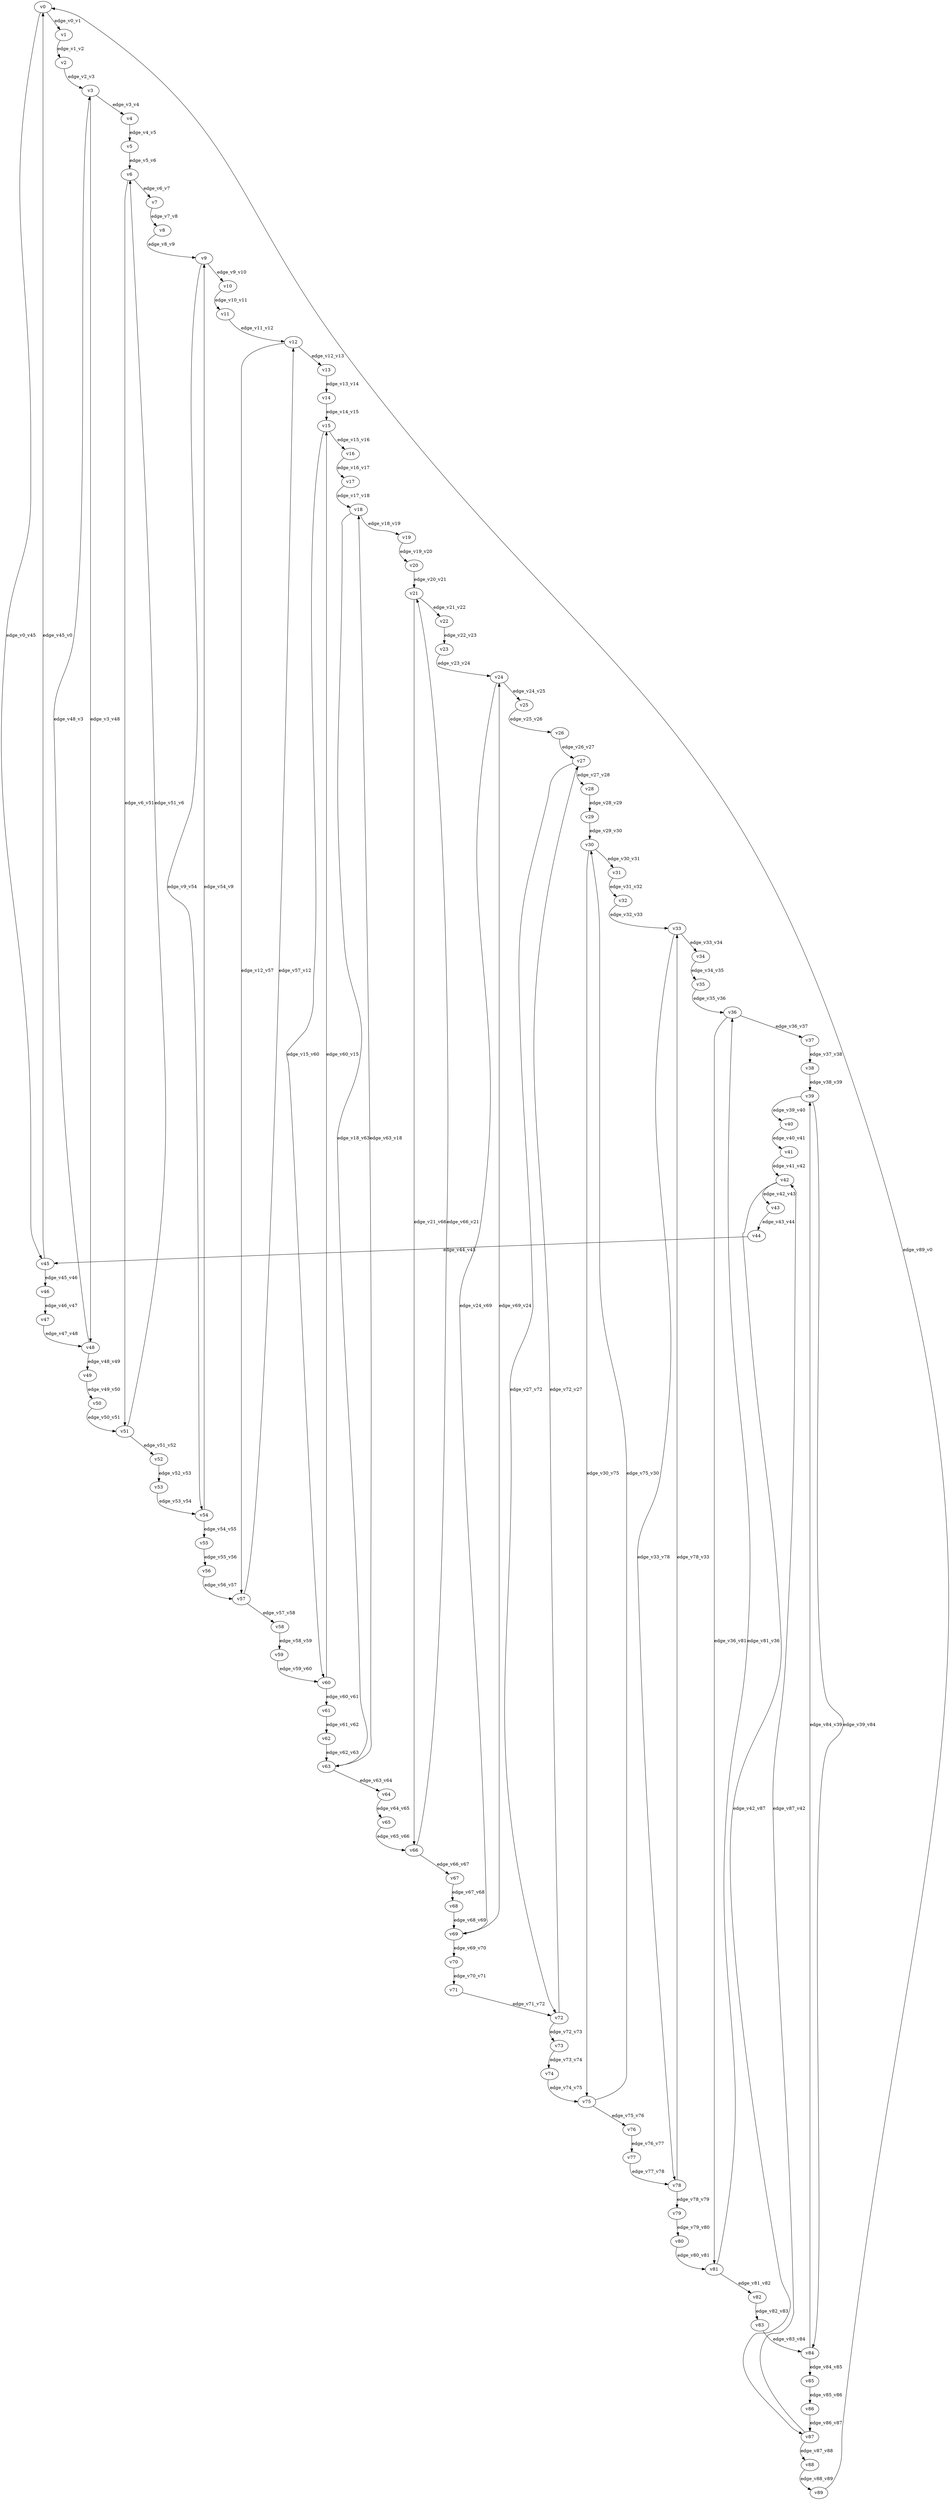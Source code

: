 digraph test125 {
    // Discounted game test case
    // Vertex properties: name [player=X]
    // Edge properties: [weight=Y, discount=Z]

    v0 [name="v0", player=0];
    v1 [name="v1", player=1];
    v2 [name="v2", player=0];
    v3 [name="v3", player=0];
    v4 [name="v4", player=1];
    v5 [name="v5", player=0];
    v6 [name="v6", player=0];
    v7 [name="v7", player=1];
    v8 [name="v8", player=0];
    v9 [name="v9", player=0];
    v10 [name="v10", player=1];
    v11 [name="v11", player=0];
    v12 [name="v12", player=0];
    v13 [name="v13", player=1];
    v14 [name="v14", player=0];
    v15 [name="v15", player=0];
    v16 [name="v16", player=1];
    v17 [name="v17", player=0];
    v18 [name="v18", player=0];
    v19 [name="v19", player=1];
    v20 [name="v20", player=0];
    v21 [name="v21", player=0];
    v22 [name="v22", player=1];
    v23 [name="v23", player=0];
    v24 [name="v24", player=0];
    v25 [name="v25", player=1];
    v26 [name="v26", player=0];
    v27 [name="v27", player=0];
    v28 [name="v28", player=1];
    v29 [name="v29", player=0];
    v30 [name="v30", player=0];
    v31 [name="v31", player=1];
    v32 [name="v32", player=0];
    v33 [name="v33", player=0];
    v34 [name="v34", player=1];
    v35 [name="v35", player=0];
    v36 [name="v36", player=0];
    v37 [name="v37", player=1];
    v38 [name="v38", player=0];
    v39 [name="v39", player=0];
    v40 [name="v40", player=1];
    v41 [name="v41", player=0];
    v42 [name="v42", player=0];
    v43 [name="v43", player=1];
    v44 [name="v44", player=0];
    v45 [name="v45", player=0];
    v46 [name="v46", player=1];
    v47 [name="v47", player=0];
    v48 [name="v48", player=0];
    v49 [name="v49", player=1];
    v50 [name="v50", player=0];
    v51 [name="v51", player=0];
    v52 [name="v52", player=1];
    v53 [name="v53", player=0];
    v54 [name="v54", player=0];
    v55 [name="v55", player=1];
    v56 [name="v56", player=0];
    v57 [name="v57", player=0];
    v58 [name="v58", player=1];
    v59 [name="v59", player=0];
    v60 [name="v60", player=0];
    v61 [name="v61", player=1];
    v62 [name="v62", player=0];
    v63 [name="v63", player=0];
    v64 [name="v64", player=1];
    v65 [name="v65", player=0];
    v66 [name="v66", player=0];
    v67 [name="v67", player=1];
    v68 [name="v68", player=0];
    v69 [name="v69", player=0];
    v70 [name="v70", player=1];
    v71 [name="v71", player=0];
    v72 [name="v72", player=0];
    v73 [name="v73", player=1];
    v74 [name="v74", player=0];
    v75 [name="v75", player=0];
    v76 [name="v76", player=1];
    v77 [name="v77", player=0];
    v78 [name="v78", player=0];
    v79 [name="v79", player=1];
    v80 [name="v80", player=0];
    v81 [name="v81", player=0];
    v82 [name="v82", player=1];
    v83 [name="v83", player=0];
    v84 [name="v84", player=0];
    v85 [name="v85", player=1];
    v86 [name="v86", player=0];
    v87 [name="v87", player=0];
    v88 [name="v88", player=1];
    v89 [name="v89", player=0];

    v0 -> v1 [label="edge_v0_v1", weight=-7.00, discount=0.916];
    v0 -> v45 [label="edge_v0_v45", weight=-6.14, discount=0.916];
    v1 -> v2 [label="edge_v1_v2", weight=-4.50, discount=0.916];
    v2 -> v3 [label="edge_v2_v3", weight=-2.00, discount=0.916];
    v3 -> v4 [label="edge_v3_v4", weight=0.50, discount=0.916];
    v3 -> v48 [label="edge_v3_v48", weight=3.17, discount=0.916];
    v4 -> v5 [label="edge_v4_v5", weight=3.00, discount=0.916];
    v5 -> v6 [label="edge_v5_v6", weight=5.50, discount=0.916];
    v6 -> v7 [label="edge_v6_v7", weight=8.00, discount=0.916];
    v6 -> v51 [label="edge_v6_v51", weight=8.22, discount=0.916];
    v7 -> v8 [label="edge_v7_v8", weight=-9.50, discount=0.916];
    v8 -> v9 [label="edge_v8_v9", weight=-7.00, discount=0.916];
    v9 -> v10 [label="edge_v9_v10", weight=-4.50, discount=0.916];
    v9 -> v54 [label="edge_v9_v54", weight=-4.55, discount=0.916];
    v10 -> v11 [label="edge_v10_v11", weight=-2.00, discount=0.916];
    v11 -> v12 [label="edge_v11_v12", weight=0.50, discount=0.916];
    v12 -> v13 [label="edge_v12_v13", weight=3.00, discount=0.916];
    v12 -> v57 [label="edge_v12_v57", weight=3.17, discount=0.916];
    v13 -> v14 [label="edge_v13_v14", weight=5.50, discount=0.916];
    v14 -> v15 [label="edge_v14_v15", weight=8.00, discount=0.916];
    v15 -> v16 [label="edge_v15_v16", weight=-9.50, discount=0.916];
    v15 -> v60 [label="edge_v15_v60", weight=-13.38, discount=0.916];
    v16 -> v17 [label="edge_v16_v17", weight=-7.00, discount=0.916];
    v17 -> v18 [label="edge_v17_v18", weight=-4.50, discount=0.916];
    v18 -> v19 [label="edge_v18_v19", weight=-2.00, discount=0.916];
    v18 -> v63 [label="edge_v18_v63", weight=-3.27, discount=0.916];
    v19 -> v20 [label="edge_v19_v20", weight=0.50, discount=0.916];
    v20 -> v21 [label="edge_v20_v21", weight=3.00, discount=0.916];
    v21 -> v22 [label="edge_v21_v22", weight=5.50, discount=0.916];
    v21 -> v66 [label="edge_v21_v66", weight=6.71, discount=0.916];
    v22 -> v23 [label="edge_v22_v23", weight=8.00, discount=0.916];
    v23 -> v24 [label="edge_v23_v24", weight=-9.50, discount=0.916];
    v24 -> v25 [label="edge_v24_v25", weight=-7.00, discount=0.916];
    v24 -> v69 [label="edge_v24_v69", weight=-3.81, discount=0.916];
    v25 -> v26 [label="edge_v25_v26", weight=-4.50, discount=0.916];
    v26 -> v27 [label="edge_v26_v27", weight=-2.00, discount=0.916];
    v27 -> v28 [label="edge_v27_v28", weight=0.50, discount=0.916];
    v27 -> v72 [label="edge_v27_v72", weight=-2.22, discount=0.916];
    v28 -> v29 [label="edge_v28_v29", weight=3.00, discount=0.916];
    v29 -> v30 [label="edge_v29_v30", weight=5.50, discount=0.916];
    v30 -> v31 [label="edge_v30_v31", weight=8.00, discount=0.916];
    v30 -> v75 [label="edge_v30_v75", weight=10.88, discount=0.916];
    v31 -> v32 [label="edge_v31_v32", weight=-9.50, discount=0.916];
    v32 -> v33 [label="edge_v32_v33", weight=-7.00, discount=0.916];
    v33 -> v34 [label="edge_v33_v34", weight=-4.50, discount=0.916];
    v33 -> v78 [label="edge_v33_v78", weight=-7.11, discount=0.916];
    v34 -> v35 [label="edge_v34_v35", weight=-2.00, discount=0.916];
    v35 -> v36 [label="edge_v35_v36", weight=0.50, discount=0.916];
    v36 -> v37 [label="edge_v36_v37", weight=3.00, discount=0.916];
    v36 -> v81 [label="edge_v36_v81", weight=3.41, discount=0.916];
    v37 -> v38 [label="edge_v37_v38", weight=5.50, discount=0.916];
    v38 -> v39 [label="edge_v38_v39", weight=8.00, discount=0.916];
    v39 -> v40 [label="edge_v39_v40", weight=-9.50, discount=0.916];
    v39 -> v84 [label="edge_v39_v84", weight=-7.25, discount=0.916];
    v40 -> v41 [label="edge_v40_v41", weight=-7.00, discount=0.916];
    v41 -> v42 [label="edge_v41_v42", weight=-4.50, discount=0.916];
    v42 -> v43 [label="edge_v42_v43", weight=-2.00, discount=0.916];
    v42 -> v87 [label="edge_v42_v87", weight=-4.19, discount=0.916];
    v43 -> v44 [label="edge_v43_v44", weight=0.50, discount=0.916];
    v44 -> v45 [label="edge_v44_v45", weight=3.00, discount=0.916];
    v45 -> v46 [label="edge_v45_v46", weight=5.50, discount=0.916];
    v45 -> v0 [label="edge_v45_v0", weight=1.75, discount=0.916];
    v46 -> v47 [label="edge_v46_v47", weight=8.00, discount=0.916];
    v47 -> v48 [label="edge_v47_v48", weight=-9.50, discount=0.916];
    v48 -> v49 [label="edge_v48_v49", weight=-7.00, discount=0.916];
    v48 -> v3 [label="edge_v48_v3", weight=-8.32, discount=0.916];
    v49 -> v50 [label="edge_v49_v50", weight=-4.50, discount=0.916];
    v50 -> v51 [label="edge_v50_v51", weight=-2.00, discount=0.916];
    v51 -> v52 [label="edge_v51_v52", weight=0.50, discount=0.916];
    v51 -> v6 [label="edge_v51_v6", weight=-1.32, discount=0.916];
    v52 -> v53 [label="edge_v52_v53", weight=3.00, discount=0.916];
    v53 -> v54 [label="edge_v53_v54", weight=5.50, discount=0.916];
    v54 -> v55 [label="edge_v54_v55", weight=8.00, discount=0.916];
    v54 -> v9 [label="edge_v54_v9", weight=11.57, discount=0.916];
    v55 -> v56 [label="edge_v55_v56", weight=-9.50, discount=0.916];
    v56 -> v57 [label="edge_v56_v57", weight=-7.00, discount=0.916];
    v57 -> v58 [label="edge_v57_v58", weight=-4.50, discount=0.916];
    v57 -> v12 [label="edge_v57_v12", weight=-8.34, discount=0.916];
    v58 -> v59 [label="edge_v58_v59", weight=-2.00, discount=0.916];
    v59 -> v60 [label="edge_v59_v60", weight=0.50, discount=0.916];
    v60 -> v61 [label="edge_v60_v61", weight=3.00, discount=0.916];
    v60 -> v15 [label="edge_v60_v15", weight=6.63, discount=0.916];
    v61 -> v62 [label="edge_v61_v62", weight=5.50, discount=0.916];
    v62 -> v63 [label="edge_v62_v63", weight=8.00, discount=0.916];
    v63 -> v64 [label="edge_v63_v64", weight=-9.50, discount=0.916];
    v63 -> v18 [label="edge_v63_v18", weight=-6.71, discount=0.916];
    v64 -> v65 [label="edge_v64_v65", weight=-7.00, discount=0.916];
    v65 -> v66 [label="edge_v65_v66", weight=-4.50, discount=0.916];
    v66 -> v67 [label="edge_v66_v67", weight=-2.00, discount=0.916];
    v66 -> v21 [label="edge_v66_v21", weight=-0.43, discount=0.916];
    v67 -> v68 [label="edge_v67_v68", weight=0.50, discount=0.916];
    v68 -> v69 [label="edge_v68_v69", weight=3.00, discount=0.916];
    v69 -> v70 [label="edge_v69_v70", weight=5.50, discount=0.916];
    v69 -> v24 [label="edge_v69_v24", weight=2.19, discount=0.916];
    v70 -> v71 [label="edge_v70_v71", weight=8.00, discount=0.916];
    v71 -> v72 [label="edge_v71_v72", weight=-9.50, discount=0.916];
    v72 -> v73 [label="edge_v72_v73", weight=-7.00, discount=0.916];
    v72 -> v27 [label="edge_v72_v27", weight=-5.30, discount=0.916];
    v73 -> v74 [label="edge_v73_v74", weight=-4.50, discount=0.916];
    v74 -> v75 [label="edge_v74_v75", weight=-2.00, discount=0.916];
    v75 -> v76 [label="edge_v75_v76", weight=0.50, discount=0.916];
    v75 -> v30 [label="edge_v75_v30", weight=2.88, discount=0.916];
    v76 -> v77 [label="edge_v76_v77", weight=3.00, discount=0.916];
    v77 -> v78 [label="edge_v77_v78", weight=5.50, discount=0.916];
    v78 -> v79 [label="edge_v78_v79", weight=8.00, discount=0.916];
    v78 -> v33 [label="edge_v78_v33", weight=8.99, discount=0.916];
    v79 -> v80 [label="edge_v79_v80", weight=-9.50, discount=0.916];
    v80 -> v81 [label="edge_v80_v81", weight=-7.00, discount=0.916];
    v81 -> v82 [label="edge_v81_v82", weight=-4.50, discount=0.916];
    v81 -> v36 [label="edge_v81_v36", weight=-0.84, discount=0.916];
    v82 -> v83 [label="edge_v82_v83", weight=-2.00, discount=0.916];
    v83 -> v84 [label="edge_v83_v84", weight=0.50, discount=0.916];
    v84 -> v85 [label="edge_v84_v85", weight=3.00, discount=0.916];
    v84 -> v39 [label="edge_v84_v39", weight=6.77, discount=0.916];
    v85 -> v86 [label="edge_v85_v86", weight=5.50, discount=0.916];
    v86 -> v87 [label="edge_v86_v87", weight=8.00, discount=0.916];
    v87 -> v88 [label="edge_v87_v88", weight=-9.50, discount=0.916];
    v87 -> v42 [label="edge_v87_v42", weight=-7.07, discount=0.916];
    v88 -> v89 [label="edge_v88_v89", weight=-7.00, discount=0.916];
    v89 -> v0 [label="edge_v89_v0", weight=-4.50, discount=0.916];
}
